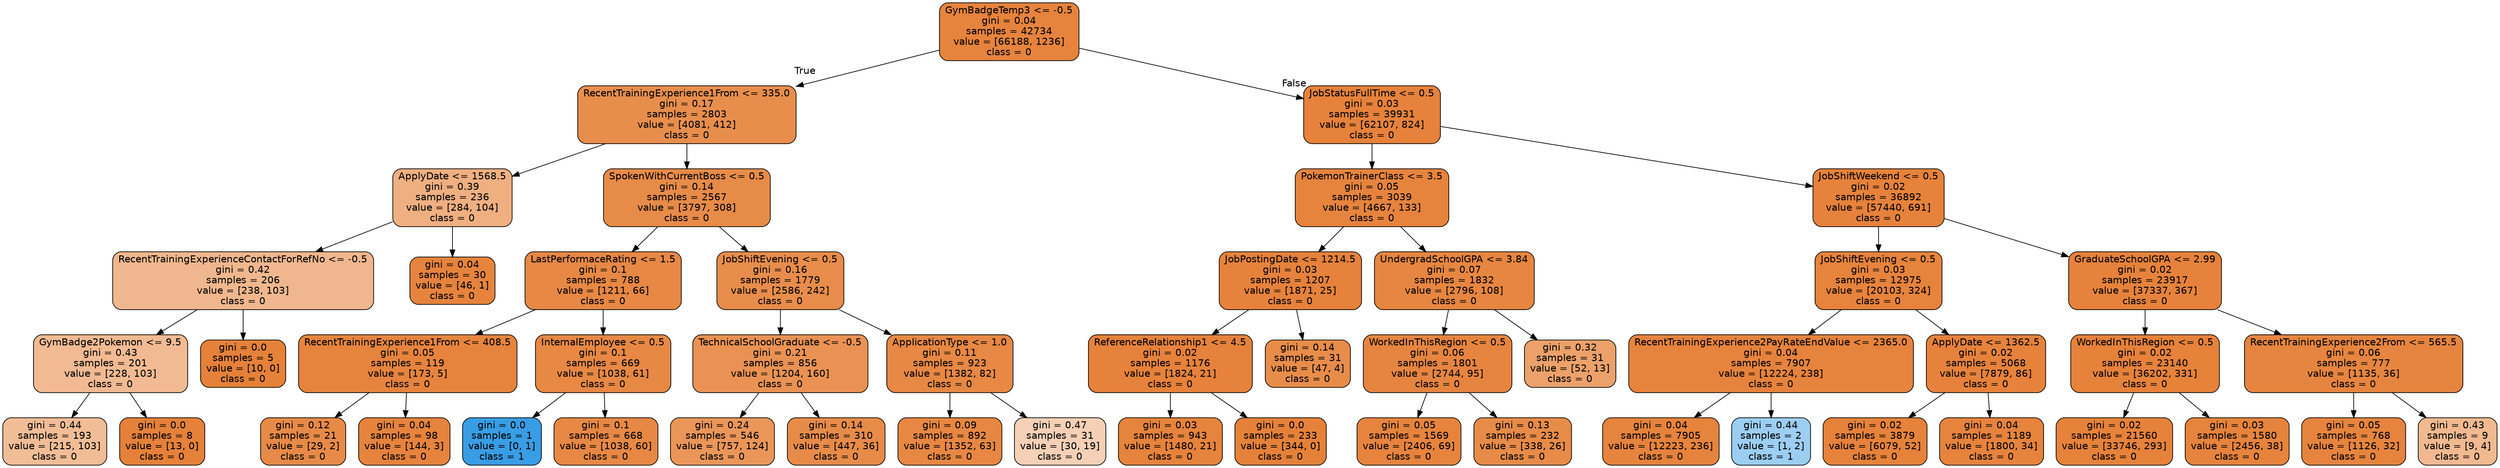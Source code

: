 digraph Tree {
node [shape=box, style="filled, rounded", color="black", fontname=helvetica] ;
edge [fontname=helvetica] ;
0 [label="GymBadgeTemp3 <= -0.5\ngini = 0.04\nsamples = 42734\nvalue = [66188, 1236]\nclass = 0", fillcolor="#e58139fa"] ;
1 [label="RecentTrainingExperience1From <= 335.0\ngini = 0.17\nsamples = 2803\nvalue = [4081, 412]\nclass = 0", fillcolor="#e58139e5"] ;
0 -> 1 [labeldistance=2.5, labelangle=45, headlabel="True"] ;
2 [label="ApplyDate <= 1568.5\ngini = 0.39\nsamples = 236\nvalue = [284, 104]\nclass = 0", fillcolor="#e58139a2"] ;
1 -> 2 ;
3 [label="RecentTrainingExperienceContactForRefNo <= -0.5\ngini = 0.42\nsamples = 206\nvalue = [238, 103]\nclass = 0", fillcolor="#e5813991"] ;
2 -> 3 ;
4 [label="GymBadge2Pokemon <= 9.5\ngini = 0.43\nsamples = 201\nvalue = [228, 103]\nclass = 0", fillcolor="#e581398c"] ;
3 -> 4 ;
5 [label="gini = 0.44\nsamples = 193\nvalue = [215, 103]\nclass = 0", fillcolor="#e5813985"] ;
4 -> 5 ;
6 [label="gini = 0.0\nsamples = 8\nvalue = [13, 0]\nclass = 0", fillcolor="#e58139ff"] ;
4 -> 6 ;
7 [label="gini = 0.0\nsamples = 5\nvalue = [10, 0]\nclass = 0", fillcolor="#e58139ff"] ;
3 -> 7 ;
8 [label="gini = 0.04\nsamples = 30\nvalue = [46, 1]\nclass = 0", fillcolor="#e58139f9"] ;
2 -> 8 ;
9 [label="SpokenWithCurrentBoss <= 0.5\ngini = 0.14\nsamples = 2567\nvalue = [3797, 308]\nclass = 0", fillcolor="#e58139ea"] ;
1 -> 9 ;
10 [label="LastPerformaceRating <= 1.5\ngini = 0.1\nsamples = 788\nvalue = [1211, 66]\nclass = 0", fillcolor="#e58139f1"] ;
9 -> 10 ;
11 [label="RecentTrainingExperience1From <= 408.5\ngini = 0.05\nsamples = 119\nvalue = [173, 5]\nclass = 0", fillcolor="#e58139f8"] ;
10 -> 11 ;
12 [label="gini = 0.12\nsamples = 21\nvalue = [29, 2]\nclass = 0", fillcolor="#e58139ed"] ;
11 -> 12 ;
13 [label="gini = 0.04\nsamples = 98\nvalue = [144, 3]\nclass = 0", fillcolor="#e58139fa"] ;
11 -> 13 ;
14 [label="InternalEmployee <= 0.5\ngini = 0.1\nsamples = 669\nvalue = [1038, 61]\nclass = 0", fillcolor="#e58139f0"] ;
10 -> 14 ;
15 [label="gini = 0.0\nsamples = 1\nvalue = [0, 1]\nclass = 1", fillcolor="#399de5ff"] ;
14 -> 15 ;
16 [label="gini = 0.1\nsamples = 668\nvalue = [1038, 60]\nclass = 0", fillcolor="#e58139f0"] ;
14 -> 16 ;
17 [label="JobShiftEvening <= 0.5\ngini = 0.16\nsamples = 1779\nvalue = [2586, 242]\nclass = 0", fillcolor="#e58139e7"] ;
9 -> 17 ;
18 [label="TechnicalSchoolGraduate <= -0.5\ngini = 0.21\nsamples = 856\nvalue = [1204, 160]\nclass = 0", fillcolor="#e58139dd"] ;
17 -> 18 ;
19 [label="gini = 0.24\nsamples = 546\nvalue = [757, 124]\nclass = 0", fillcolor="#e58139d5"] ;
18 -> 19 ;
20 [label="gini = 0.14\nsamples = 310\nvalue = [447, 36]\nclass = 0", fillcolor="#e58139ea"] ;
18 -> 20 ;
21 [label="ApplicationType <= 1.0\ngini = 0.11\nsamples = 923\nvalue = [1382, 82]\nclass = 0", fillcolor="#e58139f0"] ;
17 -> 21 ;
22 [label="gini = 0.09\nsamples = 892\nvalue = [1352, 63]\nclass = 0", fillcolor="#e58139f3"] ;
21 -> 22 ;
23 [label="gini = 0.47\nsamples = 31\nvalue = [30, 19]\nclass = 0", fillcolor="#e581395e"] ;
21 -> 23 ;
24 [label="JobStatusFullTime <= 0.5\ngini = 0.03\nsamples = 39931\nvalue = [62107, 824]\nclass = 0", fillcolor="#e58139fc"] ;
0 -> 24 [labeldistance=2.5, labelangle=-45, headlabel="False"] ;
25 [label="PokemonTrainerClass <= 3.5\ngini = 0.05\nsamples = 3039\nvalue = [4667, 133]\nclass = 0", fillcolor="#e58139f8"] ;
24 -> 25 ;
26 [label="JobPostingDate <= 1214.5\ngini = 0.03\nsamples = 1207\nvalue = [1871, 25]\nclass = 0", fillcolor="#e58139fc"] ;
25 -> 26 ;
27 [label="ReferenceRelationship1 <= 4.5\ngini = 0.02\nsamples = 1176\nvalue = [1824, 21]\nclass = 0", fillcolor="#e58139fc"] ;
26 -> 27 ;
28 [label="gini = 0.03\nsamples = 943\nvalue = [1480, 21]\nclass = 0", fillcolor="#e58139fb"] ;
27 -> 28 ;
29 [label="gini = 0.0\nsamples = 233\nvalue = [344, 0]\nclass = 0", fillcolor="#e58139ff"] ;
27 -> 29 ;
30 [label="gini = 0.14\nsamples = 31\nvalue = [47, 4]\nclass = 0", fillcolor="#e58139e9"] ;
26 -> 30 ;
31 [label="UndergradSchoolGPA <= 3.84\ngini = 0.07\nsamples = 1832\nvalue = [2796, 108]\nclass = 0", fillcolor="#e58139f5"] ;
25 -> 31 ;
32 [label="WorkedInThisRegion <= 0.5\ngini = 0.06\nsamples = 1801\nvalue = [2744, 95]\nclass = 0", fillcolor="#e58139f6"] ;
31 -> 32 ;
33 [label="gini = 0.05\nsamples = 1569\nvalue = [2406, 69]\nclass = 0", fillcolor="#e58139f8"] ;
32 -> 33 ;
34 [label="gini = 0.13\nsamples = 232\nvalue = [338, 26]\nclass = 0", fillcolor="#e58139eb"] ;
32 -> 34 ;
35 [label="gini = 0.32\nsamples = 31\nvalue = [52, 13]\nclass = 0", fillcolor="#e58139bf"] ;
31 -> 35 ;
36 [label="JobShiftWeekend <= 0.5\ngini = 0.02\nsamples = 36892\nvalue = [57440, 691]\nclass = 0", fillcolor="#e58139fc"] ;
24 -> 36 ;
37 [label="JobShiftEvening <= 0.5\ngini = 0.03\nsamples = 12975\nvalue = [20103, 324]\nclass = 0", fillcolor="#e58139fb"] ;
36 -> 37 ;
38 [label="RecentTrainingExperience2PayRateEndValue <= 2365.0\ngini = 0.04\nsamples = 7907\nvalue = [12224, 238]\nclass = 0", fillcolor="#e58139fa"] ;
37 -> 38 ;
39 [label="gini = 0.04\nsamples = 7905\nvalue = [12223, 236]\nclass = 0", fillcolor="#e58139fa"] ;
38 -> 39 ;
40 [label="gini = 0.44\nsamples = 2\nvalue = [1, 2]\nclass = 1", fillcolor="#399de57f"] ;
38 -> 40 ;
41 [label="ApplyDate <= 1362.5\ngini = 0.02\nsamples = 5068\nvalue = [7879, 86]\nclass = 0", fillcolor="#e58139fc"] ;
37 -> 41 ;
42 [label="gini = 0.02\nsamples = 3879\nvalue = [6079, 52]\nclass = 0", fillcolor="#e58139fd"] ;
41 -> 42 ;
43 [label="gini = 0.04\nsamples = 1189\nvalue = [1800, 34]\nclass = 0", fillcolor="#e58139fa"] ;
41 -> 43 ;
44 [label="GraduateSchoolGPA <= 2.99\ngini = 0.02\nsamples = 23917\nvalue = [37337, 367]\nclass = 0", fillcolor="#e58139fc"] ;
36 -> 44 ;
45 [label="WorkedInThisRegion <= 0.5\ngini = 0.02\nsamples = 23140\nvalue = [36202, 331]\nclass = 0", fillcolor="#e58139fd"] ;
44 -> 45 ;
46 [label="gini = 0.02\nsamples = 21560\nvalue = [33746, 293]\nclass = 0", fillcolor="#e58139fd"] ;
45 -> 46 ;
47 [label="gini = 0.03\nsamples = 1580\nvalue = [2456, 38]\nclass = 0", fillcolor="#e58139fb"] ;
45 -> 47 ;
48 [label="RecentTrainingExperience2From <= 565.5\ngini = 0.06\nsamples = 777\nvalue = [1135, 36]\nclass = 0", fillcolor="#e58139f7"] ;
44 -> 48 ;
49 [label="gini = 0.05\nsamples = 768\nvalue = [1126, 32]\nclass = 0", fillcolor="#e58139f8"] ;
48 -> 49 ;
50 [label="gini = 0.43\nsamples = 9\nvalue = [9, 4]\nclass = 0", fillcolor="#e581398e"] ;
48 -> 50 ;
}
